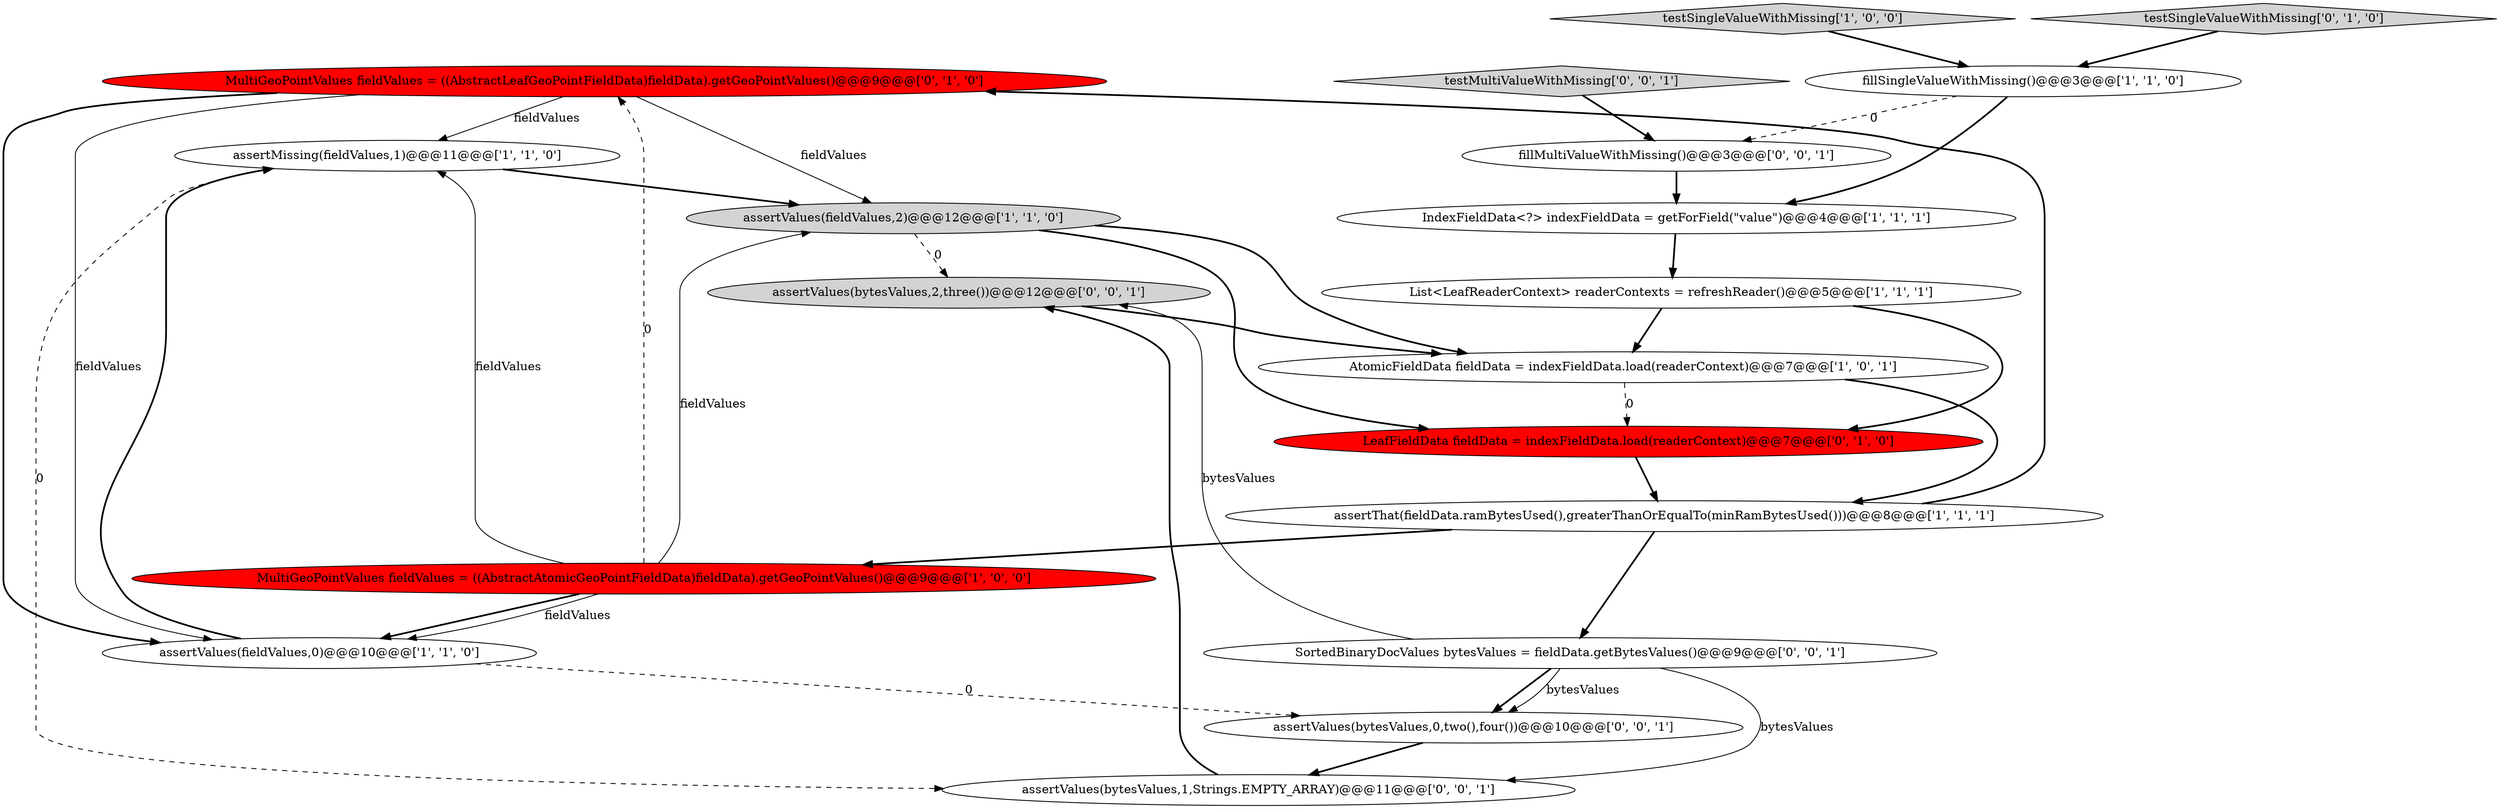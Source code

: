 digraph {
12 [style = filled, label = "MultiGeoPointValues fieldValues = ((AbstractLeafGeoPointFieldData)fieldData).getGeoPointValues()@@@9@@@['0', '1', '0']", fillcolor = red, shape = ellipse image = "AAA1AAABBB2BBB"];
17 [style = filled, label = "testMultiValueWithMissing['0', '0', '1']", fillcolor = lightgray, shape = diamond image = "AAA0AAABBB3BBB"];
8 [style = filled, label = "testSingleValueWithMissing['1', '0', '0']", fillcolor = lightgray, shape = diamond image = "AAA0AAABBB1BBB"];
3 [style = filled, label = "fillSingleValueWithMissing()@@@3@@@['1', '1', '0']", fillcolor = white, shape = ellipse image = "AAA0AAABBB1BBB"];
2 [style = filled, label = "assertMissing(fieldValues,1)@@@11@@@['1', '1', '0']", fillcolor = white, shape = ellipse image = "AAA0AAABBB1BBB"];
6 [style = filled, label = "List<LeafReaderContext> readerContexts = refreshReader()@@@5@@@['1', '1', '1']", fillcolor = white, shape = ellipse image = "AAA0AAABBB1BBB"];
7 [style = filled, label = "assertValues(fieldValues,2)@@@12@@@['1', '1', '0']", fillcolor = lightgray, shape = ellipse image = "AAA0AAABBB1BBB"];
5 [style = filled, label = "assertValues(fieldValues,0)@@@10@@@['1', '1', '0']", fillcolor = white, shape = ellipse image = "AAA0AAABBB1BBB"];
9 [style = filled, label = "IndexFieldData<?> indexFieldData = getForField(\"value\")@@@4@@@['1', '1', '1']", fillcolor = white, shape = ellipse image = "AAA0AAABBB1BBB"];
1 [style = filled, label = "assertThat(fieldData.ramBytesUsed(),greaterThanOrEqualTo(minRamBytesUsed()))@@@8@@@['1', '1', '1']", fillcolor = white, shape = ellipse image = "AAA0AAABBB1BBB"];
18 [style = filled, label = "assertValues(bytesValues,2,three())@@@12@@@['0', '0', '1']", fillcolor = lightgray, shape = ellipse image = "AAA0AAABBB3BBB"];
13 [style = filled, label = "assertValues(bytesValues,0,two(),four())@@@10@@@['0', '0', '1']", fillcolor = white, shape = ellipse image = "AAA0AAABBB3BBB"];
0 [style = filled, label = "AtomicFieldData fieldData = indexFieldData.load(readerContext)@@@7@@@['1', '0', '1']", fillcolor = white, shape = ellipse image = "AAA0AAABBB1BBB"];
10 [style = filled, label = "testSingleValueWithMissing['0', '1', '0']", fillcolor = lightgray, shape = diamond image = "AAA0AAABBB2BBB"];
14 [style = filled, label = "fillMultiValueWithMissing()@@@3@@@['0', '0', '1']", fillcolor = white, shape = ellipse image = "AAA0AAABBB3BBB"];
15 [style = filled, label = "assertValues(bytesValues,1,Strings.EMPTY_ARRAY)@@@11@@@['0', '0', '1']", fillcolor = white, shape = ellipse image = "AAA0AAABBB3BBB"];
4 [style = filled, label = "MultiGeoPointValues fieldValues = ((AbstractAtomicGeoPointFieldData)fieldData).getGeoPointValues()@@@9@@@['1', '0', '0']", fillcolor = red, shape = ellipse image = "AAA1AAABBB1BBB"];
16 [style = filled, label = "SortedBinaryDocValues bytesValues = fieldData.getBytesValues()@@@9@@@['0', '0', '1']", fillcolor = white, shape = ellipse image = "AAA0AAABBB3BBB"];
11 [style = filled, label = "LeafFieldData fieldData = indexFieldData.load(readerContext)@@@7@@@['0', '1', '0']", fillcolor = red, shape = ellipse image = "AAA1AAABBB2BBB"];
5->13 [style = dashed, label="0"];
1->4 [style = bold, label=""];
16->13 [style = bold, label=""];
7->11 [style = bold, label=""];
12->5 [style = bold, label=""];
7->18 [style = dashed, label="0"];
11->1 [style = bold, label=""];
16->18 [style = solid, label="bytesValues"];
8->3 [style = bold, label=""];
10->3 [style = bold, label=""];
7->0 [style = bold, label=""];
6->0 [style = bold, label=""];
0->11 [style = dashed, label="0"];
12->2 [style = solid, label="fieldValues"];
15->18 [style = bold, label=""];
9->6 [style = bold, label=""];
4->12 [style = dashed, label="0"];
2->15 [style = dashed, label="0"];
3->9 [style = bold, label=""];
4->2 [style = solid, label="fieldValues"];
5->2 [style = bold, label=""];
17->14 [style = bold, label=""];
1->16 [style = bold, label=""];
0->1 [style = bold, label=""];
12->7 [style = solid, label="fieldValues"];
6->11 [style = bold, label=""];
1->12 [style = bold, label=""];
12->5 [style = solid, label="fieldValues"];
14->9 [style = bold, label=""];
13->15 [style = bold, label=""];
16->15 [style = solid, label="bytesValues"];
2->7 [style = bold, label=""];
3->14 [style = dashed, label="0"];
16->13 [style = solid, label="bytesValues"];
4->7 [style = solid, label="fieldValues"];
4->5 [style = bold, label=""];
18->0 [style = bold, label=""];
4->5 [style = solid, label="fieldValues"];
}

